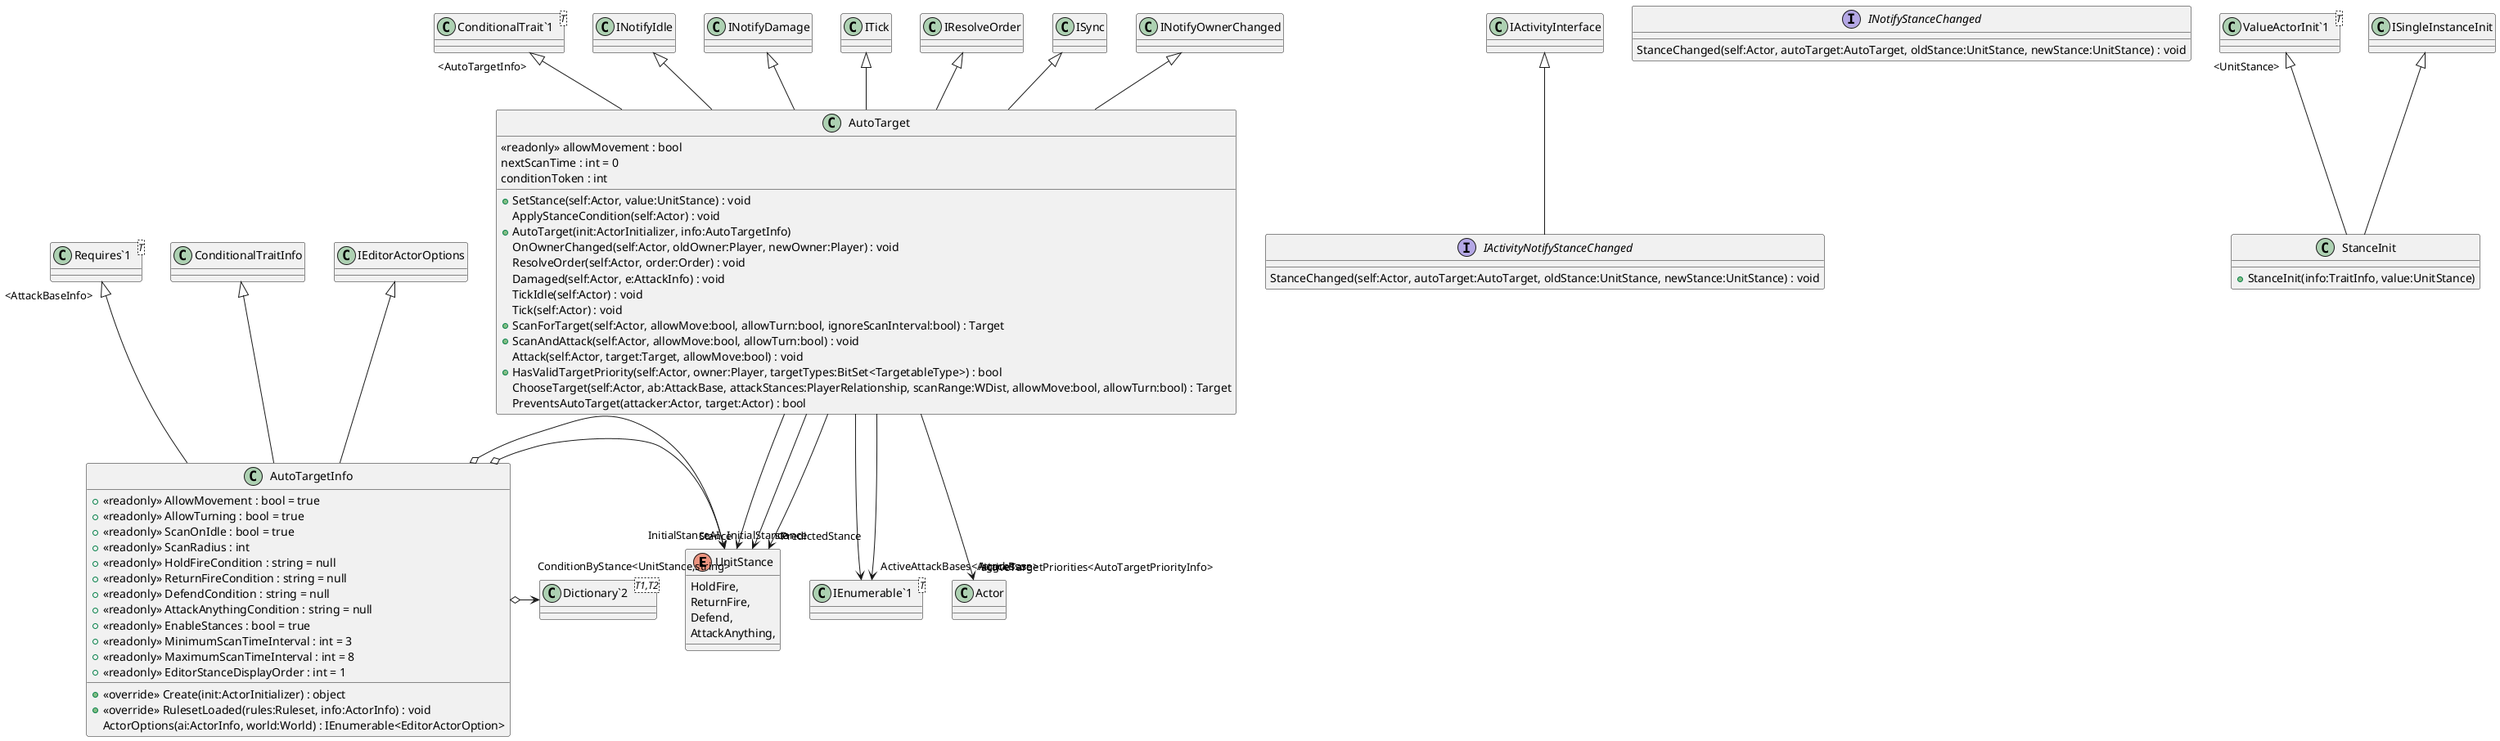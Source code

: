 @startuml
enum UnitStance {
    HoldFire,
    ReturnFire,
    Defend,
    AttackAnything,
}
interface IActivityNotifyStanceChanged {
    StanceChanged(self:Actor, autoTarget:AutoTarget, oldStance:UnitStance, newStance:UnitStance) : void
}
interface INotifyStanceChanged {
    StanceChanged(self:Actor, autoTarget:AutoTarget, oldStance:UnitStance, newStance:UnitStance) : void
}
class AutoTargetInfo {
    + <<readonly>> AllowMovement : bool = true
    + <<readonly>> AllowTurning : bool = true
    + <<readonly>> ScanOnIdle : bool = true
    + <<readonly>> ScanRadius : int
    + <<readonly>> HoldFireCondition : string = null
    + <<readonly>> ReturnFireCondition : string = null
    + <<readonly>> DefendCondition : string = null
    + <<readonly>> AttackAnythingCondition : string = null
    + <<readonly>> EnableStances : bool = true
    + <<readonly>> MinimumScanTimeInterval : int = 3
    + <<readonly>> MaximumScanTimeInterval : int = 8
    + <<readonly>> EditorStanceDisplayOrder : int = 1
    + <<override>> Create(init:ActorInitializer) : object
    + <<override>> RulesetLoaded(rules:Ruleset, info:ActorInfo) : void
    ActorOptions(ai:ActorInfo, world:World) : IEnumerable<EditorActorOption>
}
class AutoTarget {
    <<readonly>> allowMovement : bool
    nextScanTime : int = 0
    conditionToken : int
    + SetStance(self:Actor, value:UnitStance) : void
    ApplyStanceCondition(self:Actor) : void
    + AutoTarget(init:ActorInitializer, info:AutoTargetInfo)
    OnOwnerChanged(self:Actor, oldOwner:Player, newOwner:Player) : void
    ResolveOrder(self:Actor, order:Order) : void
    Damaged(self:Actor, e:AttackInfo) : void
    TickIdle(self:Actor) : void
    Tick(self:Actor) : void
    + ScanForTarget(self:Actor, allowMove:bool, allowTurn:bool, ignoreScanInterval:bool) : Target
    + ScanAndAttack(self:Actor, allowMove:bool, allowTurn:bool) : void
    Attack(self:Actor, target:Target, allowMove:bool) : void
    + HasValidTargetPriority(self:Actor, owner:Player, targetTypes:BitSet<TargetableType>) : bool
    ChooseTarget(self:Actor, ab:AttackBase, attackStances:PlayerRelationship, scanRange:WDist, allowMove:bool, allowTurn:bool) : Target
    PreventsAutoTarget(attacker:Actor, target:Actor) : bool
}
class StanceInit {
    + StanceInit(info:TraitInfo, value:UnitStance)
}
class "Requires`1"<T> {
}
class "Dictionary`2"<T1,T2> {
}
class "ConditionalTrait`1"<T> {
}
class "IEnumerable`1"<T> {
}
class "ValueActorInit`1"<T> {
}
IActivityInterface <|-- IActivityNotifyStanceChanged
ConditionalTraitInfo <|-- AutoTargetInfo
"Requires`1" "<AttackBaseInfo>" <|-- AutoTargetInfo
IEditorActorOptions <|-- AutoTargetInfo
AutoTargetInfo o-> "InitialStanceAI" UnitStance
AutoTargetInfo o-> "InitialStance" UnitStance
AutoTargetInfo o-> "ConditionByStance<UnitStance,string>" "Dictionary`2"
"ConditionalTrait`1" "<AutoTargetInfo>" <|-- AutoTarget
INotifyIdle <|-- AutoTarget
INotifyDamage <|-- AutoTarget
ITick <|-- AutoTarget
IResolveOrder <|-- AutoTarget
ISync <|-- AutoTarget
INotifyOwnerChanged <|-- AutoTarget
AutoTarget --> "ActiveAttackBases<AttackBase>" "IEnumerable`1"
AutoTarget --> "Stance" UnitStance
AutoTarget --> "Aggressor" Actor
AutoTarget --> "PredictedStance" UnitStance
AutoTarget --> "stance" UnitStance
AutoTarget --> "activeTargetPriorities<AutoTargetPriorityInfo>" "IEnumerable`1"
"ValueActorInit`1" "<UnitStance>" <|-- StanceInit
ISingleInstanceInit <|-- StanceInit
@enduml
